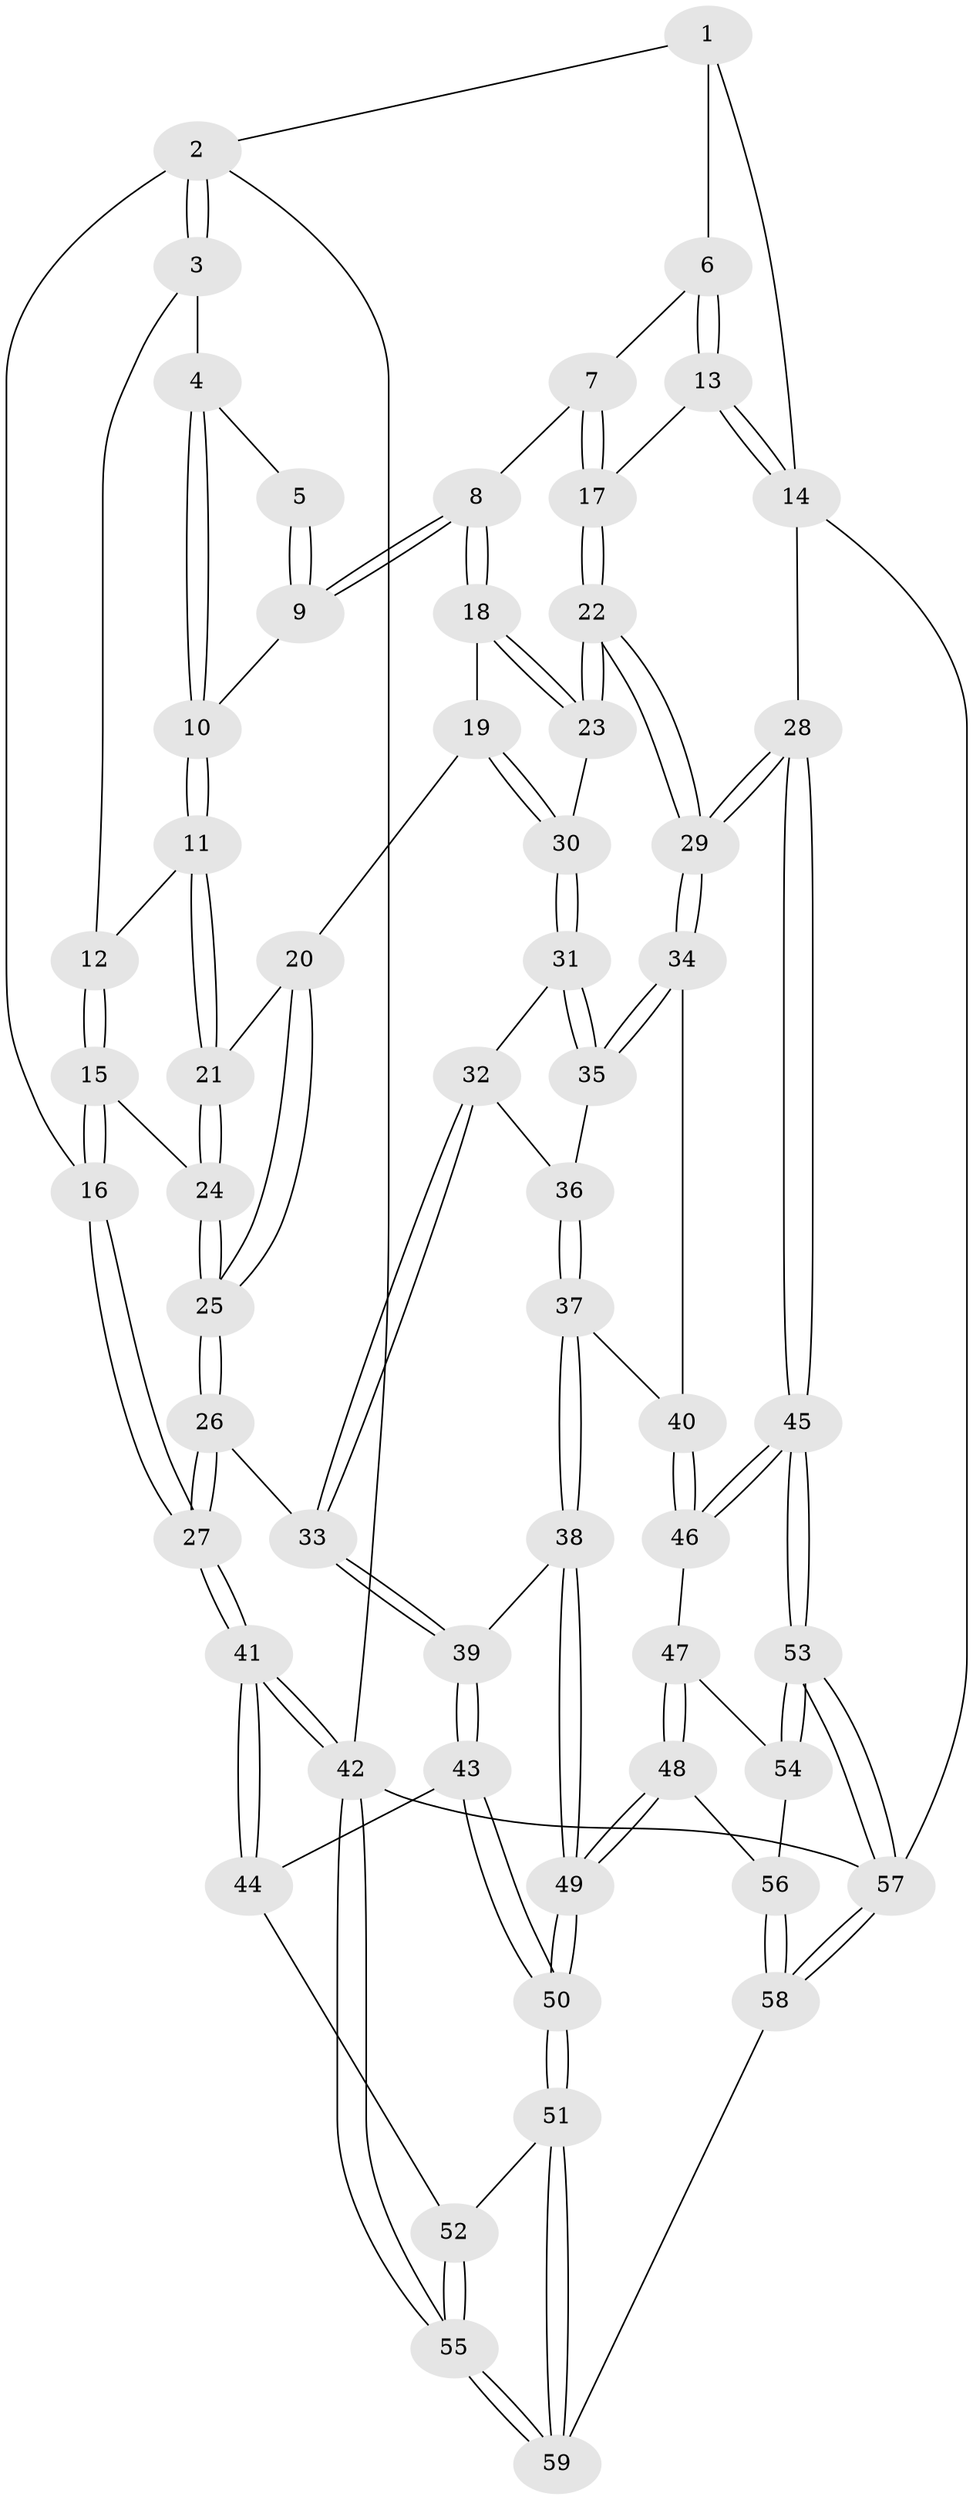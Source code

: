 // Generated by graph-tools (version 1.1) at 2025/50/03/09/25 03:50:59]
// undirected, 59 vertices, 144 edges
graph export_dot {
graph [start="1"]
  node [color=gray90,style=filled];
  1 [pos="+0.6674274185777282+0"];
  2 [pos="+0+0"];
  3 [pos="+0.11257257307561896+0"];
  4 [pos="+0.13585265837729393+0"];
  5 [pos="+0.4997295648359943+0"];
  6 [pos="+0.6743021325005581+0"];
  7 [pos="+0.5222715486648705+0.1269307703930426"];
  8 [pos="+0.4238970512232321+0.1588813955677739"];
  9 [pos="+0.40248744944872517+0.14618272193015505"];
  10 [pos="+0.3864025373433135+0.14829754504873674"];
  11 [pos="+0.30220039748875666+0.19259373056305323"];
  12 [pos="+0.18979502661801856+0.06750690346344114"];
  13 [pos="+0.7241058318229893+0.08841169325367786"];
  14 [pos="+1+0.23591327756173358"];
  15 [pos="+0.10000707405685104+0.2700707769087281"];
  16 [pos="+0+0.24973154506329395"];
  17 [pos="+0.6603236794311639+0.26718464592407204"];
  18 [pos="+0.45860176616377657+0.22204868922824642"];
  19 [pos="+0.3882967489638204+0.34836452559999387"];
  20 [pos="+0.3399787038986754+0.32791227581874577"];
  21 [pos="+0.28158537125503375+0.24030284142288247"];
  22 [pos="+0.6554567105837249+0.3077228334413752"];
  23 [pos="+0.6078394966532189+0.29998121717431986"];
  24 [pos="+0.14369680951191657+0.2905569276211174"];
  25 [pos="+0.20425250359872058+0.46528237517082066"];
  26 [pos="+0.20310450587868698+0.5063423242873183"];
  27 [pos="+0+0.5569067530976103"];
  28 [pos="+0.8740990095141907+0.5801521797530419"];
  29 [pos="+0.743958953574792+0.47146218834699327"];
  30 [pos="+0.40464232130670247+0.36952099179994996"];
  31 [pos="+0.4056117778244106+0.37636538957135224"];
  32 [pos="+0.31853851737833594+0.48879529372434516"];
  33 [pos="+0.23394116222913375+0.5343075066584866"];
  34 [pos="+0.49215492687723744+0.48447779750649994"];
  35 [pos="+0.487796435000211+0.48284189381394427"];
  36 [pos="+0.43943076253303487+0.5012044656062046"];
  37 [pos="+0.3268988702822628+0.6520739906571099"];
  38 [pos="+0.3246453430426295+0.6526371162878541"];
  39 [pos="+0.2623483058499174+0.6046977594187612"];
  40 [pos="+0.44422566929151486+0.6460874683683129"];
  41 [pos="+0+0.6263006755048448"];
  42 [pos="+0+1"];
  43 [pos="+0.12821784089221672+0.7280632230289912"];
  44 [pos="+0.08369227114939223+0.7422221592131313"];
  45 [pos="+0.876022300219418+0.5924115935747206"];
  46 [pos="+0.5629215230870194+0.697754988386356"];
  47 [pos="+0.5062158550212911+0.7891745119427266"];
  48 [pos="+0.38498227245355204+0.8481096842720999"];
  49 [pos="+0.3342330940044774+0.8489606241507125"];
  50 [pos="+0.3204524341528644+0.8631101071645614"];
  51 [pos="+0.2850890903629361+0.9252663446112385"];
  52 [pos="+0.10199034280246437+0.8195076557060782"];
  53 [pos="+1+1"];
  54 [pos="+0.5643416562872032+0.8780190848643082"];
  55 [pos="+0+1"];
  56 [pos="+0.47575054528705946+0.9196758031425167"];
  57 [pos="+1+1"];
  58 [pos="+0.598700684286633+1"];
  59 [pos="+0.23286210613277172+1"];
  1 -- 2;
  1 -- 6;
  1 -- 14;
  2 -- 3;
  2 -- 3;
  2 -- 16;
  2 -- 42;
  3 -- 4;
  3 -- 12;
  4 -- 5;
  4 -- 10;
  4 -- 10;
  5 -- 9;
  5 -- 9;
  6 -- 7;
  6 -- 13;
  6 -- 13;
  7 -- 8;
  7 -- 17;
  7 -- 17;
  8 -- 9;
  8 -- 9;
  8 -- 18;
  8 -- 18;
  9 -- 10;
  10 -- 11;
  10 -- 11;
  11 -- 12;
  11 -- 21;
  11 -- 21;
  12 -- 15;
  12 -- 15;
  13 -- 14;
  13 -- 14;
  13 -- 17;
  14 -- 28;
  14 -- 57;
  15 -- 16;
  15 -- 16;
  15 -- 24;
  16 -- 27;
  16 -- 27;
  17 -- 22;
  17 -- 22;
  18 -- 19;
  18 -- 23;
  18 -- 23;
  19 -- 20;
  19 -- 30;
  19 -- 30;
  20 -- 21;
  20 -- 25;
  20 -- 25;
  21 -- 24;
  21 -- 24;
  22 -- 23;
  22 -- 23;
  22 -- 29;
  22 -- 29;
  23 -- 30;
  24 -- 25;
  24 -- 25;
  25 -- 26;
  25 -- 26;
  26 -- 27;
  26 -- 27;
  26 -- 33;
  27 -- 41;
  27 -- 41;
  28 -- 29;
  28 -- 29;
  28 -- 45;
  28 -- 45;
  29 -- 34;
  29 -- 34;
  30 -- 31;
  30 -- 31;
  31 -- 32;
  31 -- 35;
  31 -- 35;
  32 -- 33;
  32 -- 33;
  32 -- 36;
  33 -- 39;
  33 -- 39;
  34 -- 35;
  34 -- 35;
  34 -- 40;
  35 -- 36;
  36 -- 37;
  36 -- 37;
  37 -- 38;
  37 -- 38;
  37 -- 40;
  38 -- 39;
  38 -- 49;
  38 -- 49;
  39 -- 43;
  39 -- 43;
  40 -- 46;
  40 -- 46;
  41 -- 42;
  41 -- 42;
  41 -- 44;
  41 -- 44;
  42 -- 55;
  42 -- 55;
  42 -- 57;
  43 -- 44;
  43 -- 50;
  43 -- 50;
  44 -- 52;
  45 -- 46;
  45 -- 46;
  45 -- 53;
  45 -- 53;
  46 -- 47;
  47 -- 48;
  47 -- 48;
  47 -- 54;
  48 -- 49;
  48 -- 49;
  48 -- 56;
  49 -- 50;
  49 -- 50;
  50 -- 51;
  50 -- 51;
  51 -- 52;
  51 -- 59;
  51 -- 59;
  52 -- 55;
  52 -- 55;
  53 -- 54;
  53 -- 54;
  53 -- 57;
  53 -- 57;
  54 -- 56;
  55 -- 59;
  55 -- 59;
  56 -- 58;
  56 -- 58;
  57 -- 58;
  57 -- 58;
  58 -- 59;
}
